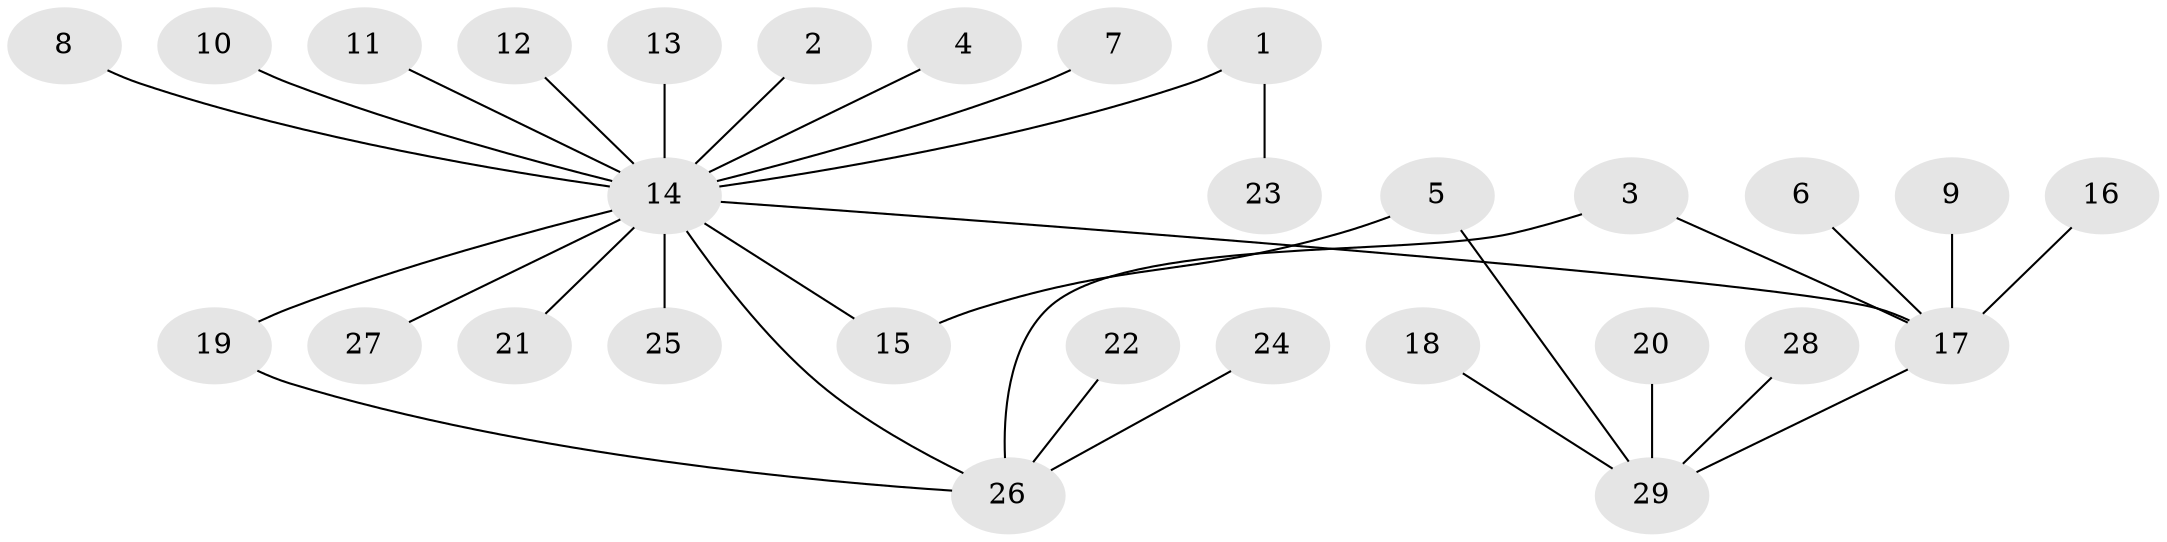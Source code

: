 // original degree distribution, {21: 0.018518518518518517, 6: 0.018518518518518517, 8: 0.018518518518518517, 2: 0.24074074074074073, 7: 0.018518518518518517, 4: 0.018518518518518517, 3: 0.1111111111111111, 1: 0.5555555555555556}
// Generated by graph-tools (version 1.1) at 2025/49/03/09/25 03:49:49]
// undirected, 29 vertices, 31 edges
graph export_dot {
graph [start="1"]
  node [color=gray90,style=filled];
  1;
  2;
  3;
  4;
  5;
  6;
  7;
  8;
  9;
  10;
  11;
  12;
  13;
  14;
  15;
  16;
  17;
  18;
  19;
  20;
  21;
  22;
  23;
  24;
  25;
  26;
  27;
  28;
  29;
  1 -- 14 [weight=1.0];
  1 -- 23 [weight=1.0];
  2 -- 14 [weight=1.0];
  3 -- 17 [weight=1.0];
  3 -- 26 [weight=1.0];
  4 -- 14 [weight=1.0];
  5 -- 15 [weight=1.0];
  5 -- 29 [weight=1.0];
  6 -- 17 [weight=1.0];
  7 -- 14 [weight=1.0];
  8 -- 14 [weight=1.0];
  9 -- 17 [weight=1.0];
  10 -- 14 [weight=1.0];
  11 -- 14 [weight=1.0];
  12 -- 14 [weight=1.0];
  13 -- 14 [weight=1.0];
  14 -- 15 [weight=2.0];
  14 -- 17 [weight=1.0];
  14 -- 19 [weight=1.0];
  14 -- 21 [weight=2.0];
  14 -- 25 [weight=1.0];
  14 -- 26 [weight=1.0];
  14 -- 27 [weight=1.0];
  16 -- 17 [weight=1.0];
  17 -- 29 [weight=1.0];
  18 -- 29 [weight=1.0];
  19 -- 26 [weight=1.0];
  20 -- 29 [weight=1.0];
  22 -- 26 [weight=1.0];
  24 -- 26 [weight=1.0];
  28 -- 29 [weight=1.0];
}
